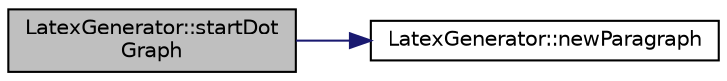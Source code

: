 digraph "LatexGenerator::startDotGraph"
{
 // LATEX_PDF_SIZE
  edge [fontname="Helvetica",fontsize="10",labelfontname="Helvetica",labelfontsize="10"];
  node [fontname="Helvetica",fontsize="10",shape=record];
  rankdir="LR";
  Node1 [label="LatexGenerator::startDot\lGraph",height=0.2,width=0.4,color="black", fillcolor="grey75", style="filled", fontcolor="black",tooltip=" "];
  Node1 -> Node2 [color="midnightblue",fontsize="10",style="solid",fontname="Helvetica"];
  Node2 [label="LatexGenerator::newParagraph",height=0.2,width=0.4,color="black", fillcolor="white", style="filled",URL="$classLatexGenerator.html#a6c246c6a7fc6f612388e13eb89ff0b63",tooltip=" "];
}
